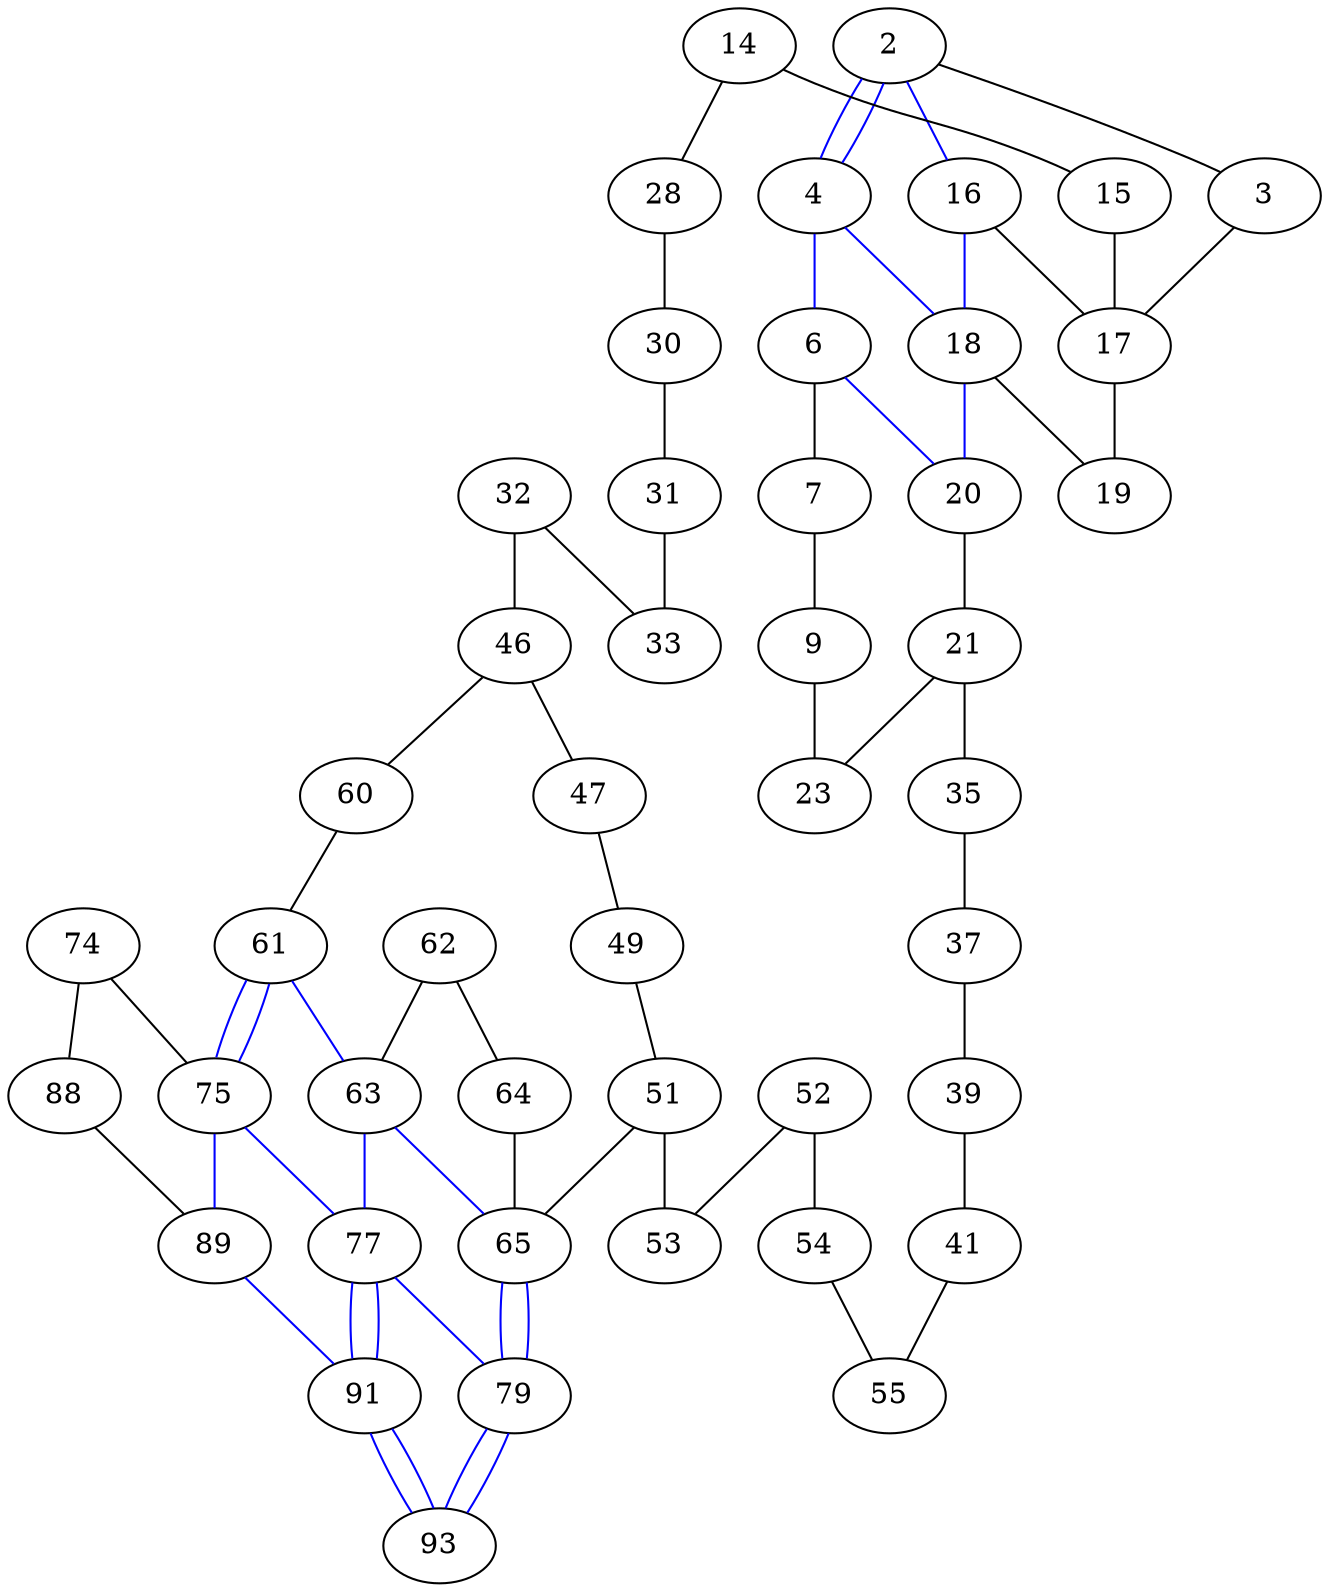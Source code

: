 graph {
52 -- 53
46 -- 47
20 -- 21
88 -- 89
2 -- 3
18 -- 19
74 -- 75
16 -- 17
6 -- 7
14 -- 15
32 -- 33
64 -- 65
30 -- 31
62 -- 63
60 -- 61
54 -- 55
52 -- 54
39 -- 41
49 -- 51
21 -- 23
2 -- 4 [color="blue"]
91 -- 93 [color="blue"]
62 -- 64
79 -- 93 [color="blue"]
77 -- 91 [color="blue"]
74 -- 88
35 -- 37
17 -- 19
7 -- 9
31 -- 33
65 -- 79 [color="blue"]
61 -- 75 [color="blue"]
15 -- 17
51 -- 53
37 -- 39
28 -- 30
32 -- 46
41 -- 55
51 -- 65
21 -- 35
14 -- 28
46 -- 60
3 -- 17
9 -- 23
47 -- 49
2 -- 4 [color="blue"]
4 -- 6 [color="blue"]
16 -- 18 [color="blue"]
18 -- 20 [color="blue"]
2 -- 16 [color="blue"]
4 -- 18 [color="blue"]
6 -- 20 [color="blue"]
61 -- 63 [color="blue"]
63 -- 65 [color="blue"]
75 -- 77 [color="blue"]
77 -- 79 [color="blue"]
89 -- 91 [color="blue"]
91 -- 93 [color="blue"]
61 -- 75 [color="blue"]
75 -- 89 [color="blue"]
63 -- 77 [color="blue"]
77 -- 91 [color="blue"]
65 -- 79 [color="blue"]
79 -- 93 [color="blue"]
}